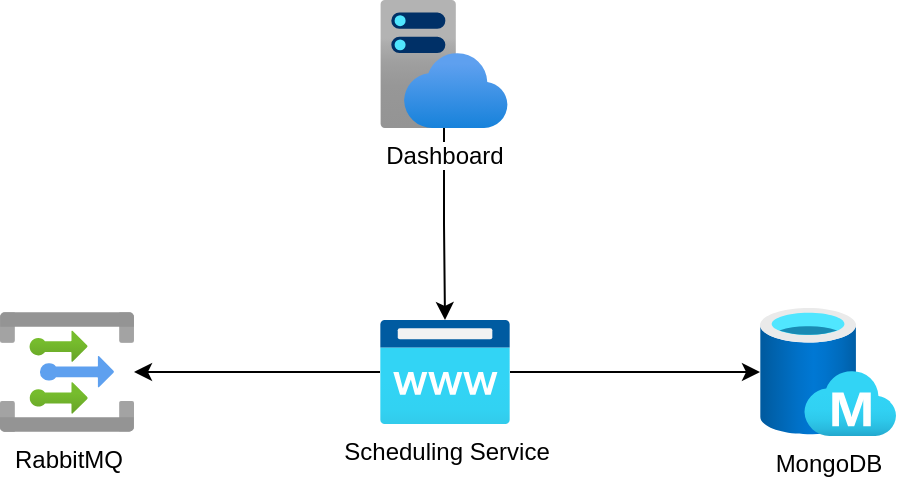 <mxfile version="14.2.7" type="github">
  <diagram id="Ht1M8jgEwFfnCIfOTk4-" name="Page-1">
    <mxGraphModel dx="1422" dy="762" grid="1" gridSize="10" guides="1" tooltips="1" connect="1" arrows="1" fold="1" page="1" pageScale="1" pageWidth="1169" pageHeight="827" math="0" shadow="0">
      <root>
        <mxCell id="0" />
        <mxCell id="1" parent="0" />
        <mxCell id="qUbSlGRHEwE6SEkssxQe-1" value="RabbitMQ" style="aspect=fixed;html=1;points=[];align=center;image;fontSize=12;image=img/lib/azure2/integration/Event_Grid_Topics.svg;" vertex="1" parent="1">
          <mxGeometry x="470" y="316" width="67" height="60" as="geometry" />
        </mxCell>
        <mxCell id="qUbSlGRHEwE6SEkssxQe-2" value="MongoDB&lt;br&gt;" style="aspect=fixed;html=1;points=[];align=center;image;fontSize=12;image=img/lib/azure2/databases/Managed_Database.svg;" vertex="1" parent="1">
          <mxGeometry x="850" y="314" width="68" height="64" as="geometry" />
        </mxCell>
        <mxCell id="qUbSlGRHEwE6SEkssxQe-4" style="edgeStyle=orthogonalEdgeStyle;rounded=0;orthogonalLoop=1;jettySize=auto;html=1;" edge="1" parent="1" source="qUbSlGRHEwE6SEkssxQe-3" target="qUbSlGRHEwE6SEkssxQe-1">
          <mxGeometry relative="1" as="geometry" />
        </mxCell>
        <mxCell id="qUbSlGRHEwE6SEkssxQe-5" style="edgeStyle=orthogonalEdgeStyle;rounded=0;orthogonalLoop=1;jettySize=auto;html=1;" edge="1" parent="1" source="qUbSlGRHEwE6SEkssxQe-3" target="qUbSlGRHEwE6SEkssxQe-2">
          <mxGeometry relative="1" as="geometry" />
        </mxCell>
        <mxCell id="qUbSlGRHEwE6SEkssxQe-3" value="Scheduling Service" style="aspect=fixed;html=1;points=[];align=center;image;fontSize=12;image=img/lib/azure2/app_services/App_Service_Domains.svg;" vertex="1" parent="1">
          <mxGeometry x="660" y="320" width="65" height="52" as="geometry" />
        </mxCell>
        <mxCell id="qUbSlGRHEwE6SEkssxQe-7" style="edgeStyle=orthogonalEdgeStyle;rounded=0;orthogonalLoop=1;jettySize=auto;html=1;" edge="1" parent="1" source="qUbSlGRHEwE6SEkssxQe-6" target="qUbSlGRHEwE6SEkssxQe-3">
          <mxGeometry relative="1" as="geometry" />
        </mxCell>
        <mxCell id="qUbSlGRHEwE6SEkssxQe-6" value="Dashboard&lt;br&gt;" style="aspect=fixed;html=1;points=[];align=center;image;fontSize=12;image=img/lib/azure2/app_services/App_Service_Plans.svg;" vertex="1" parent="1">
          <mxGeometry x="660" y="160" width="64" height="64" as="geometry" />
        </mxCell>
      </root>
    </mxGraphModel>
  </diagram>
</mxfile>
